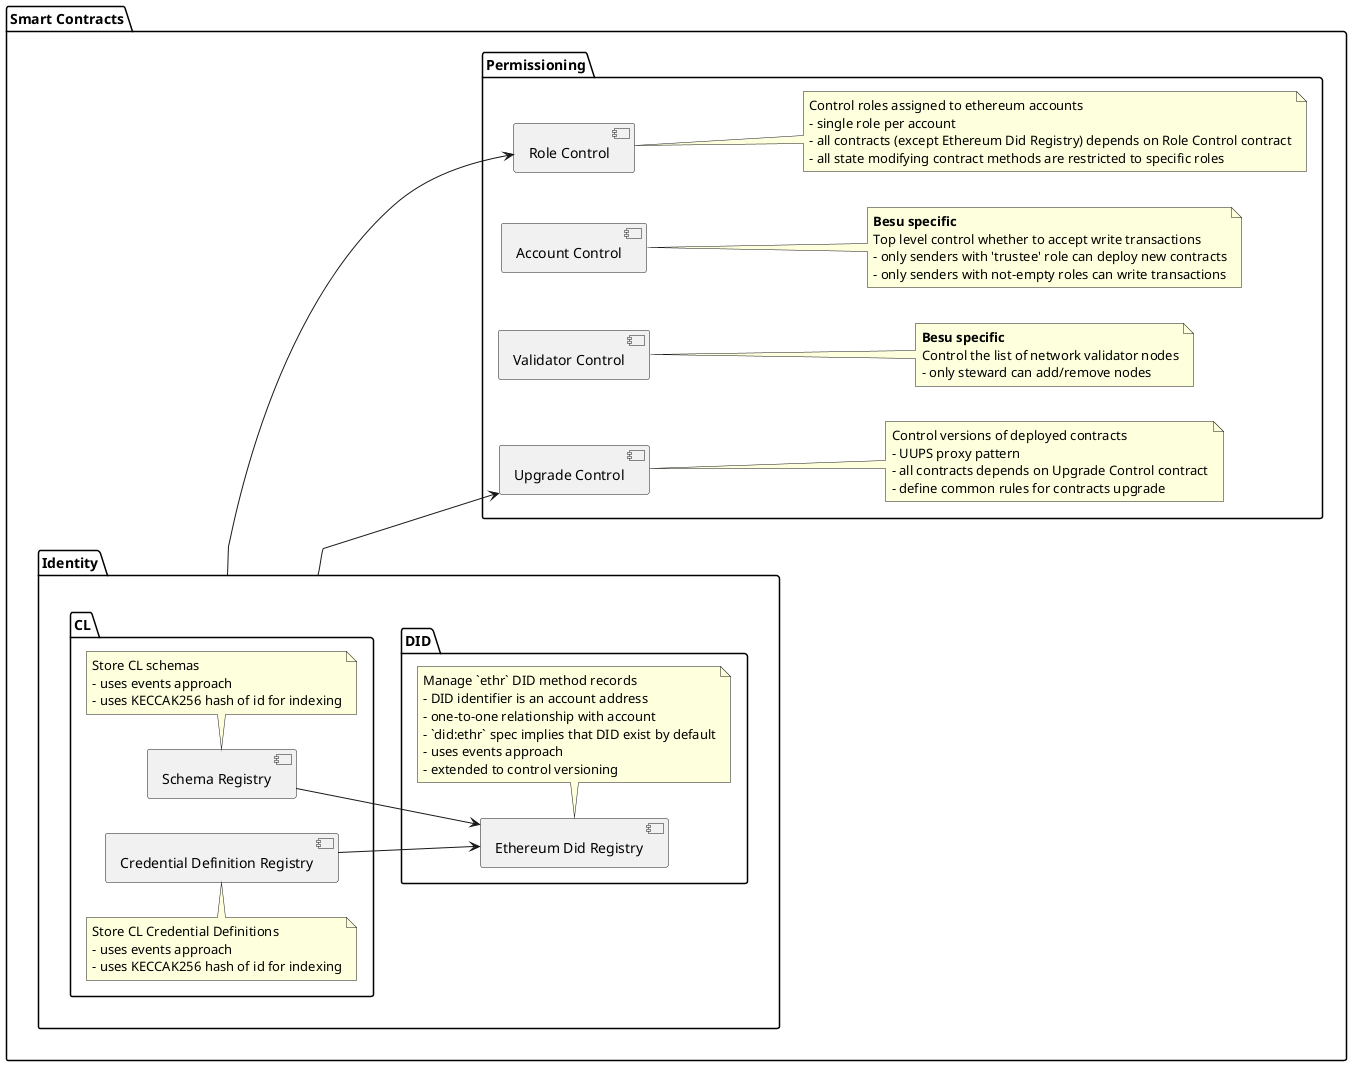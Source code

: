 @startuml

left to right direction

package "Smart Contracts" {

    package "Permissioning" {

        component [Role Control]
        note right of [Role Control]
          Control roles assigned to ethereum accounts
          - single role per account
          - all contracts (except Ethereum Did Registry) depends on Role Control contract
          - all state modifying contract methods are restricted to specific roles
        end note

        component [Account Control]
        note right of [Account Control]
          **Besu specific**
          Top level control whether to accept write transactions
          - only senders with 'trustee' role can deploy new contracts
          - only senders with not-empty roles can write transactions
        end note

        component [Validator Control]
        note right of [Validator Control]
          **Besu specific**
          Control the list of network validator nodes
          - only steward can add/remove nodes
        end note

        component [Upgrade Control]
        note right of [Upgrade Control]
          Control versions of deployed contracts
          - UUPS proxy pattern
          - all contracts depends on Upgrade Control contract
          - define common rules for contracts upgrade
        end note
    }

    package "Identity" {

       package "DID" {

            component [Ethereum Did Registry]
            note bottom of [Ethereum Did Registry]
              Manage `ethr` DID method records
              - DID identifier is an account address
              - one-to-one relationship with account
              - `did:ethr` spec implies that DID exist by default
              - uses events approach
              - extended to control versioning
            end note
        }

        package "CL" {

            component [Schema Registry]
            note bottom of [Schema Registry]
              Store CL schemas
              - uses events approach
              - uses KECCAK256 hash of id for indexing
            end note

            component [Credential Definition Registry]
            note top of [Credential Definition Registry]
              Store CL Credential Definitions
              - uses events approach
              - uses KECCAK256 hash of id for indexing
            end note
        }
    }

    [Identity] --> [Role Control]
    [Identity] --> [Upgrade Control]
    [Schema Registry] --> [Ethereum Did Registry]
    [Credential Definition Registry] --> [Ethereum Did Registry]
}

@enduml
